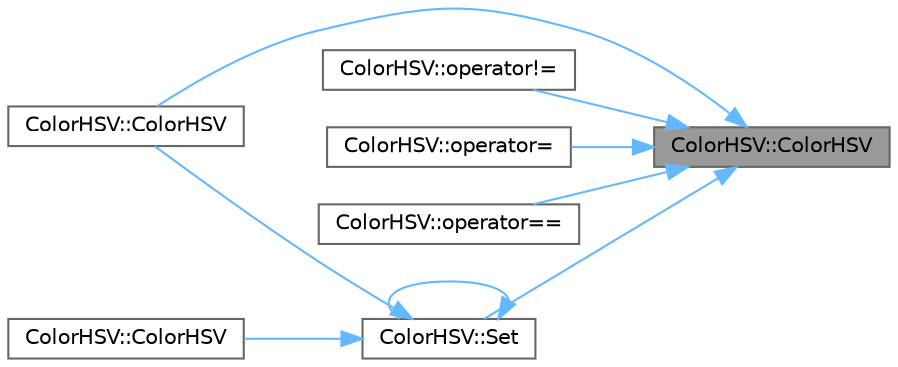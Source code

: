 digraph "ColorHSV::ColorHSV"
{
 // LATEX_PDF_SIZE
  bgcolor="transparent";
  edge [fontname=Helvetica,fontsize=10,labelfontname=Helvetica,labelfontsize=10];
  node [fontname=Helvetica,fontsize=10,shape=box,height=0.2,width=0.4];
  rankdir="RL";
  Node1 [id="Node000001",label="ColorHSV::ColorHSV",height=0.2,width=0.4,color="gray40", fillcolor="grey60", style="filled", fontcolor="black",tooltip=" "];
  Node1 -> Node2 [id="edge1_Node000001_Node000002",dir="back",color="steelblue1",style="solid",tooltip=" "];
  Node2 [id="Node000002",label="ColorHSV::ColorHSV",height=0.2,width=0.4,color="grey40", fillcolor="white", style="filled",URL="$d7/d38/struct_color_h_s_v_a96b48bdd2929d6171ac9ff48d5842686.html#a96b48bdd2929d6171ac9ff48d5842686",tooltip=" "];
  Node1 -> Node3 [id="edge2_Node000001_Node000003",dir="back",color="steelblue1",style="solid",tooltip=" "];
  Node3 [id="Node000003",label="ColorHSV::operator!=",height=0.2,width=0.4,color="grey40", fillcolor="white", style="filled",URL="$d7/d38/struct_color_h_s_v_ab70c0199d3125eacb49a40e3a9755a7c.html#ab70c0199d3125eacb49a40e3a9755a7c",tooltip=" "];
  Node1 -> Node4 [id="edge3_Node000001_Node000004",dir="back",color="steelblue1",style="solid",tooltip=" "];
  Node4 [id="Node000004",label="ColorHSV::operator=",height=0.2,width=0.4,color="grey40", fillcolor="white", style="filled",URL="$d7/d38/struct_color_h_s_v_a2ce0a178e81aba73b645aa3712e160e4.html#a2ce0a178e81aba73b645aa3712e160e4",tooltip=" "];
  Node1 -> Node5 [id="edge4_Node000001_Node000005",dir="back",color="steelblue1",style="solid",tooltip=" "];
  Node5 [id="Node000005",label="ColorHSV::operator==",height=0.2,width=0.4,color="grey40", fillcolor="white", style="filled",URL="$d7/d38/struct_color_h_s_v_a035a3305ae1691a4e8a3bd39b02eb8e0.html#a035a3305ae1691a4e8a3bd39b02eb8e0",tooltip=" "];
  Node1 -> Node6 [id="edge5_Node000001_Node000006",dir="back",color="steelblue1",style="solid",tooltip=" "];
  Node6 [id="Node000006",label="ColorHSV::Set",height=0.2,width=0.4,color="grey40", fillcolor="white", style="filled",URL="$d7/d38/struct_color_h_s_v_a6f6e19a5ed331994a217183994b589a4.html#a6f6e19a5ed331994a217183994b589a4",tooltip=" "];
  Node6 -> Node2 [id="edge6_Node000006_Node000002",dir="back",color="steelblue1",style="solid",tooltip=" "];
  Node6 -> Node7 [id="edge7_Node000006_Node000007",dir="back",color="steelblue1",style="solid",tooltip=" "];
  Node7 [id="Node000007",label="ColorHSV::ColorHSV",height=0.2,width=0.4,color="grey40", fillcolor="white", style="filled",URL="$d7/d38/struct_color_h_s_v_acc31df9461840708cf1cb3ae1b347caf.html#acc31df9461840708cf1cb3ae1b347caf",tooltip=" "];
  Node6 -> Node6 [id="edge8_Node000006_Node000006",dir="back",color="steelblue1",style="solid",tooltip=" "];
}
